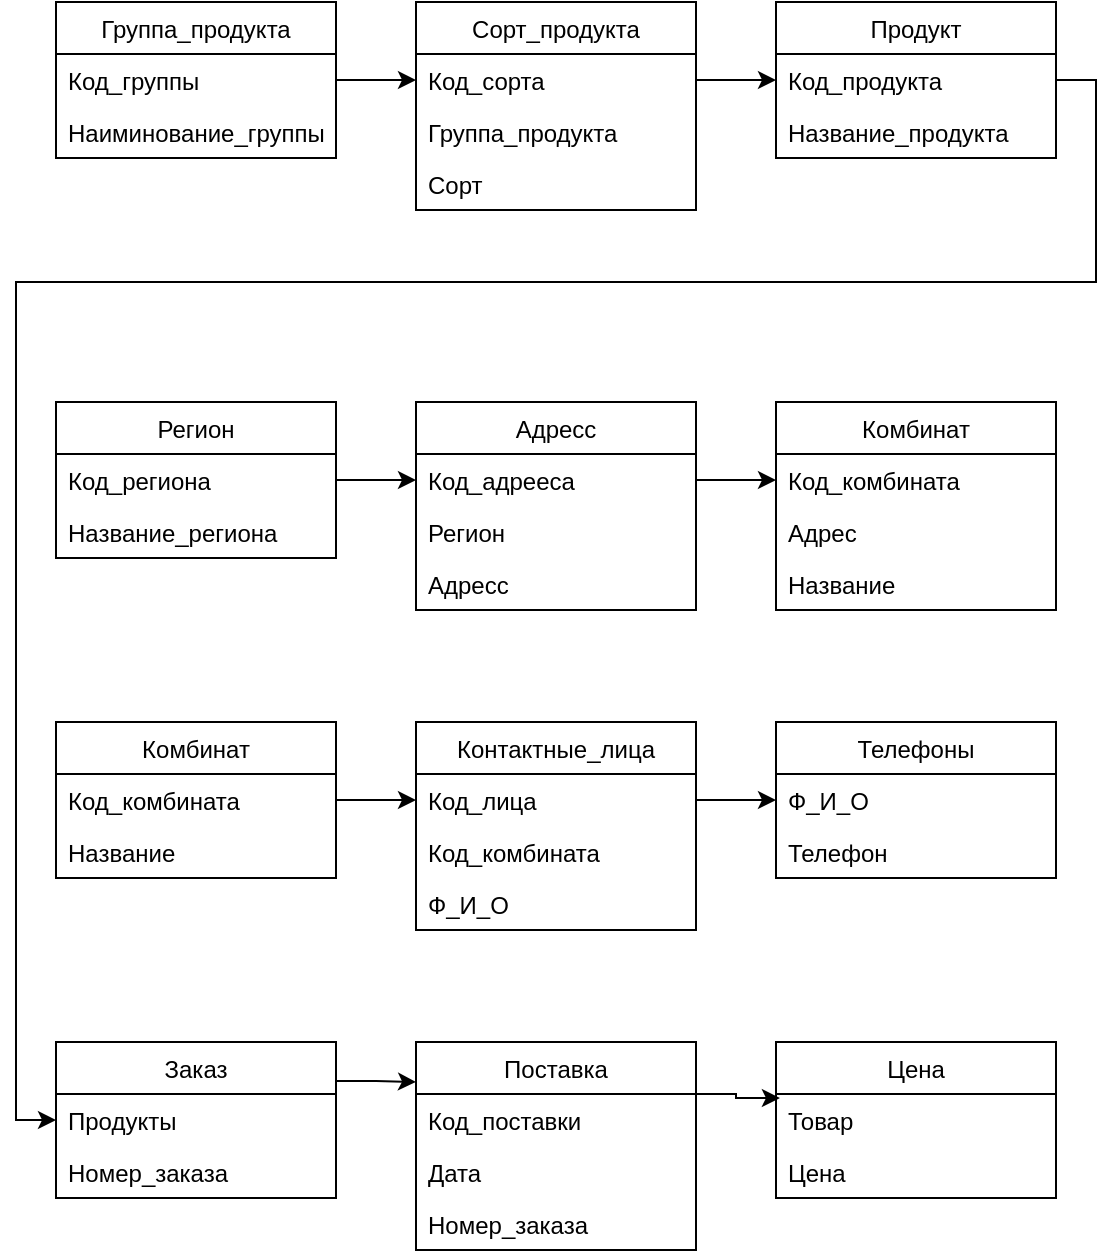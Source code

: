 <mxfile version="13.10.2" type="github">
  <diagram id="C5RBs43oDa-KdzZeNtuy" name="Page-1">
    <mxGraphModel dx="1473" dy="827" grid="1" gridSize="10" guides="1" tooltips="1" connect="1" arrows="1" fold="1" page="1" pageScale="1" pageWidth="827" pageHeight="1169" math="0" shadow="0">
      <root>
        <mxCell id="WIyWlLk6GJQsqaUBKTNV-0" />
        <mxCell id="WIyWlLk6GJQsqaUBKTNV-1" parent="WIyWlLk6GJQsqaUBKTNV-0" />
        <mxCell id="BsNIJ_3Y_c9myI2HQfVr-50" value="Группа_продукта" style="swimlane;fontStyle=0;childLayout=stackLayout;horizontal=1;startSize=26;fillColor=none;horizontalStack=0;resizeParent=1;resizeParentMax=0;resizeLast=0;collapsible=1;marginBottom=0;" vertex="1" parent="WIyWlLk6GJQsqaUBKTNV-1">
          <mxGeometry x="40" y="40" width="140" height="78" as="geometry" />
        </mxCell>
        <mxCell id="BsNIJ_3Y_c9myI2HQfVr-51" value="Код_группы" style="text;strokeColor=none;fillColor=none;align=left;verticalAlign=top;spacingLeft=4;spacingRight=4;overflow=hidden;rotatable=0;points=[[0,0.5],[1,0.5]];portConstraint=eastwest;" vertex="1" parent="BsNIJ_3Y_c9myI2HQfVr-50">
          <mxGeometry y="26" width="140" height="26" as="geometry" />
        </mxCell>
        <mxCell id="BsNIJ_3Y_c9myI2HQfVr-52" value="Наиминование_группы" style="text;strokeColor=none;fillColor=none;align=left;verticalAlign=top;spacingLeft=4;spacingRight=4;overflow=hidden;rotatable=0;points=[[0,0.5],[1,0.5]];portConstraint=eastwest;" vertex="1" parent="BsNIJ_3Y_c9myI2HQfVr-50">
          <mxGeometry y="52" width="140" height="26" as="geometry" />
        </mxCell>
        <mxCell id="BsNIJ_3Y_c9myI2HQfVr-54" value="Сорт_продукта" style="swimlane;fontStyle=0;childLayout=stackLayout;horizontal=1;startSize=26;fillColor=none;horizontalStack=0;resizeParent=1;resizeParentMax=0;resizeLast=0;collapsible=1;marginBottom=0;" vertex="1" parent="WIyWlLk6GJQsqaUBKTNV-1">
          <mxGeometry x="220" y="40" width="140" height="104" as="geometry" />
        </mxCell>
        <mxCell id="BsNIJ_3Y_c9myI2HQfVr-55" value="Код_сорта" style="text;strokeColor=none;fillColor=none;align=left;verticalAlign=top;spacingLeft=4;spacingRight=4;overflow=hidden;rotatable=0;points=[[0,0.5],[1,0.5]];portConstraint=eastwest;" vertex="1" parent="BsNIJ_3Y_c9myI2HQfVr-54">
          <mxGeometry y="26" width="140" height="26" as="geometry" />
        </mxCell>
        <mxCell id="BsNIJ_3Y_c9myI2HQfVr-58" value="Группа_продукта" style="text;strokeColor=none;fillColor=none;align=left;verticalAlign=top;spacingLeft=4;spacingRight=4;overflow=hidden;rotatable=0;points=[[0,0.5],[1,0.5]];portConstraint=eastwest;" vertex="1" parent="BsNIJ_3Y_c9myI2HQfVr-54">
          <mxGeometry y="52" width="140" height="26" as="geometry" />
        </mxCell>
        <mxCell id="BsNIJ_3Y_c9myI2HQfVr-63" value="Сорт" style="text;strokeColor=none;fillColor=none;align=left;verticalAlign=top;spacingLeft=4;spacingRight=4;overflow=hidden;rotatable=0;points=[[0,0.5],[1,0.5]];portConstraint=eastwest;" vertex="1" parent="BsNIJ_3Y_c9myI2HQfVr-54">
          <mxGeometry y="78" width="140" height="26" as="geometry" />
        </mxCell>
        <mxCell id="BsNIJ_3Y_c9myI2HQfVr-59" value="Продукт" style="swimlane;fontStyle=0;childLayout=stackLayout;horizontal=1;startSize=26;fillColor=none;horizontalStack=0;resizeParent=1;resizeParentMax=0;resizeLast=0;collapsible=1;marginBottom=0;" vertex="1" parent="WIyWlLk6GJQsqaUBKTNV-1">
          <mxGeometry x="400" y="40" width="140" height="78" as="geometry" />
        </mxCell>
        <mxCell id="BsNIJ_3Y_c9myI2HQfVr-60" value="Код_продукта" style="text;strokeColor=none;fillColor=none;align=left;verticalAlign=top;spacingLeft=4;spacingRight=4;overflow=hidden;rotatable=0;points=[[0,0.5],[1,0.5]];portConstraint=eastwest;" vertex="1" parent="BsNIJ_3Y_c9myI2HQfVr-59">
          <mxGeometry y="26" width="140" height="26" as="geometry" />
        </mxCell>
        <mxCell id="BsNIJ_3Y_c9myI2HQfVr-61" value="Название_продукта" style="text;strokeColor=none;fillColor=none;align=left;verticalAlign=top;spacingLeft=4;spacingRight=4;overflow=hidden;rotatable=0;points=[[0,0.5],[1,0.5]];portConstraint=eastwest;" vertex="1" parent="BsNIJ_3Y_c9myI2HQfVr-59">
          <mxGeometry y="52" width="140" height="26" as="geometry" />
        </mxCell>
        <mxCell id="BsNIJ_3Y_c9myI2HQfVr-67" value="Регион" style="swimlane;fontStyle=0;childLayout=stackLayout;horizontal=1;startSize=26;fillColor=none;horizontalStack=0;resizeParent=1;resizeParentMax=0;resizeLast=0;collapsible=1;marginBottom=0;" vertex="1" parent="WIyWlLk6GJQsqaUBKTNV-1">
          <mxGeometry x="40" y="240" width="140" height="78" as="geometry" />
        </mxCell>
        <mxCell id="BsNIJ_3Y_c9myI2HQfVr-68" value="Код_региона" style="text;strokeColor=none;fillColor=none;align=left;verticalAlign=top;spacingLeft=4;spacingRight=4;overflow=hidden;rotatable=0;points=[[0,0.5],[1,0.5]];portConstraint=eastwest;" vertex="1" parent="BsNIJ_3Y_c9myI2HQfVr-67">
          <mxGeometry y="26" width="140" height="26" as="geometry" />
        </mxCell>
        <mxCell id="BsNIJ_3Y_c9myI2HQfVr-69" value="Название_региона" style="text;strokeColor=none;fillColor=none;align=left;verticalAlign=top;spacingLeft=4;spacingRight=4;overflow=hidden;rotatable=0;points=[[0,0.5],[1,0.5]];portConstraint=eastwest;" vertex="1" parent="BsNIJ_3Y_c9myI2HQfVr-67">
          <mxGeometry y="52" width="140" height="26" as="geometry" />
        </mxCell>
        <mxCell id="BsNIJ_3Y_c9myI2HQfVr-71" value="Адресс" style="swimlane;fontStyle=0;childLayout=stackLayout;horizontal=1;startSize=26;fillColor=none;horizontalStack=0;resizeParent=1;resizeParentMax=0;resizeLast=0;collapsible=1;marginBottom=0;" vertex="1" parent="WIyWlLk6GJQsqaUBKTNV-1">
          <mxGeometry x="220" y="240" width="140" height="104" as="geometry" />
        </mxCell>
        <mxCell id="BsNIJ_3Y_c9myI2HQfVr-72" value="Код_адрееса" style="text;strokeColor=none;fillColor=none;align=left;verticalAlign=top;spacingLeft=4;spacingRight=4;overflow=hidden;rotatable=0;points=[[0,0.5],[1,0.5]];portConstraint=eastwest;" vertex="1" parent="BsNIJ_3Y_c9myI2HQfVr-71">
          <mxGeometry y="26" width="140" height="26" as="geometry" />
        </mxCell>
        <mxCell id="BsNIJ_3Y_c9myI2HQfVr-73" value="Регион" style="text;strokeColor=none;fillColor=none;align=left;verticalAlign=top;spacingLeft=4;spacingRight=4;overflow=hidden;rotatable=0;points=[[0,0.5],[1,0.5]];portConstraint=eastwest;" vertex="1" parent="BsNIJ_3Y_c9myI2HQfVr-71">
          <mxGeometry y="52" width="140" height="26" as="geometry" />
        </mxCell>
        <mxCell id="BsNIJ_3Y_c9myI2HQfVr-74" value="Адресс" style="text;strokeColor=none;fillColor=none;align=left;verticalAlign=top;spacingLeft=4;spacingRight=4;overflow=hidden;rotatable=0;points=[[0,0.5],[1,0.5]];portConstraint=eastwest;" vertex="1" parent="BsNIJ_3Y_c9myI2HQfVr-71">
          <mxGeometry y="78" width="140" height="26" as="geometry" />
        </mxCell>
        <mxCell id="BsNIJ_3Y_c9myI2HQfVr-75" value="Комбинат" style="swimlane;fontStyle=0;childLayout=stackLayout;horizontal=1;startSize=26;fillColor=none;horizontalStack=0;resizeParent=1;resizeParentMax=0;resizeLast=0;collapsible=1;marginBottom=0;" vertex="1" parent="WIyWlLk6GJQsqaUBKTNV-1">
          <mxGeometry x="400" y="240" width="140" height="104" as="geometry" />
        </mxCell>
        <mxCell id="BsNIJ_3Y_c9myI2HQfVr-76" value="Код_комбината" style="text;strokeColor=none;fillColor=none;align=left;verticalAlign=top;spacingLeft=4;spacingRight=4;overflow=hidden;rotatable=0;points=[[0,0.5],[1,0.5]];portConstraint=eastwest;" vertex="1" parent="BsNIJ_3Y_c9myI2HQfVr-75">
          <mxGeometry y="26" width="140" height="26" as="geometry" />
        </mxCell>
        <mxCell id="BsNIJ_3Y_c9myI2HQfVr-77" value="Адрес" style="text;strokeColor=none;fillColor=none;align=left;verticalAlign=top;spacingLeft=4;spacingRight=4;overflow=hidden;rotatable=0;points=[[0,0.5],[1,0.5]];portConstraint=eastwest;" vertex="1" parent="BsNIJ_3Y_c9myI2HQfVr-75">
          <mxGeometry y="52" width="140" height="26" as="geometry" />
        </mxCell>
        <mxCell id="BsNIJ_3Y_c9myI2HQfVr-100" value="Название" style="text;strokeColor=none;fillColor=none;align=left;verticalAlign=top;spacingLeft=4;spacingRight=4;overflow=hidden;rotatable=0;points=[[0,0.5],[1,0.5]];portConstraint=eastwest;" vertex="1" parent="BsNIJ_3Y_c9myI2HQfVr-75">
          <mxGeometry y="78" width="140" height="26" as="geometry" />
        </mxCell>
        <mxCell id="BsNIJ_3Y_c9myI2HQfVr-79" value="Комбинат" style="swimlane;fontStyle=0;childLayout=stackLayout;horizontal=1;startSize=26;fillColor=none;horizontalStack=0;resizeParent=1;resizeParentMax=0;resizeLast=0;collapsible=1;marginBottom=0;" vertex="1" parent="WIyWlLk6GJQsqaUBKTNV-1">
          <mxGeometry x="40" y="400" width="140" height="78" as="geometry" />
        </mxCell>
        <mxCell id="BsNIJ_3Y_c9myI2HQfVr-80" value="Код_комбината" style="text;strokeColor=none;fillColor=none;align=left;verticalAlign=top;spacingLeft=4;spacingRight=4;overflow=hidden;rotatable=0;points=[[0,0.5],[1,0.5]];portConstraint=eastwest;" vertex="1" parent="BsNIJ_3Y_c9myI2HQfVr-79">
          <mxGeometry y="26" width="140" height="26" as="geometry" />
        </mxCell>
        <mxCell id="BsNIJ_3Y_c9myI2HQfVr-81" value="Название" style="text;strokeColor=none;fillColor=none;align=left;verticalAlign=top;spacingLeft=4;spacingRight=4;overflow=hidden;rotatable=0;points=[[0,0.5],[1,0.5]];portConstraint=eastwest;" vertex="1" parent="BsNIJ_3Y_c9myI2HQfVr-79">
          <mxGeometry y="52" width="140" height="26" as="geometry" />
        </mxCell>
        <mxCell id="BsNIJ_3Y_c9myI2HQfVr-82" value="Контактные_лица" style="swimlane;fontStyle=0;childLayout=stackLayout;horizontal=1;startSize=26;fillColor=none;horizontalStack=0;resizeParent=1;resizeParentMax=0;resizeLast=0;collapsible=1;marginBottom=0;" vertex="1" parent="WIyWlLk6GJQsqaUBKTNV-1">
          <mxGeometry x="220" y="400" width="140" height="104" as="geometry" />
        </mxCell>
        <mxCell id="BsNIJ_3Y_c9myI2HQfVr-83" value="Код_лица" style="text;strokeColor=none;fillColor=none;align=left;verticalAlign=top;spacingLeft=4;spacingRight=4;overflow=hidden;rotatable=0;points=[[0,0.5],[1,0.5]];portConstraint=eastwest;" vertex="1" parent="BsNIJ_3Y_c9myI2HQfVr-82">
          <mxGeometry y="26" width="140" height="26" as="geometry" />
        </mxCell>
        <mxCell id="BsNIJ_3Y_c9myI2HQfVr-98" value="Код_комбината" style="text;strokeColor=none;fillColor=none;align=left;verticalAlign=top;spacingLeft=4;spacingRight=4;overflow=hidden;rotatable=0;points=[[0,0.5],[1,0.5]];portConstraint=eastwest;" vertex="1" parent="BsNIJ_3Y_c9myI2HQfVr-82">
          <mxGeometry y="52" width="140" height="26" as="geometry" />
        </mxCell>
        <mxCell id="BsNIJ_3Y_c9myI2HQfVr-84" value="Ф_И_О" style="text;strokeColor=none;fillColor=none;align=left;verticalAlign=top;spacingLeft=4;spacingRight=4;overflow=hidden;rotatable=0;points=[[0,0.5],[1,0.5]];portConstraint=eastwest;" vertex="1" parent="BsNIJ_3Y_c9myI2HQfVr-82">
          <mxGeometry y="78" width="140" height="26" as="geometry" />
        </mxCell>
        <mxCell id="BsNIJ_3Y_c9myI2HQfVr-86" value="Телефоны" style="swimlane;fontStyle=0;childLayout=stackLayout;horizontal=1;startSize=26;fillColor=none;horizontalStack=0;resizeParent=1;resizeParentMax=0;resizeLast=0;collapsible=1;marginBottom=0;" vertex="1" parent="WIyWlLk6GJQsqaUBKTNV-1">
          <mxGeometry x="400" y="400" width="140" height="78" as="geometry" />
        </mxCell>
        <mxCell id="BsNIJ_3Y_c9myI2HQfVr-87" value="Ф_И_О" style="text;strokeColor=none;fillColor=none;align=left;verticalAlign=top;spacingLeft=4;spacingRight=4;overflow=hidden;rotatable=0;points=[[0,0.5],[1,0.5]];portConstraint=eastwest;" vertex="1" parent="BsNIJ_3Y_c9myI2HQfVr-86">
          <mxGeometry y="26" width="140" height="26" as="geometry" />
        </mxCell>
        <mxCell id="BsNIJ_3Y_c9myI2HQfVr-88" value="Телефон" style="text;strokeColor=none;fillColor=none;align=left;verticalAlign=top;spacingLeft=4;spacingRight=4;overflow=hidden;rotatable=0;points=[[0,0.5],[1,0.5]];portConstraint=eastwest;" vertex="1" parent="BsNIJ_3Y_c9myI2HQfVr-86">
          <mxGeometry y="52" width="140" height="26" as="geometry" />
        </mxCell>
        <mxCell id="BsNIJ_3Y_c9myI2HQfVr-90" style="edgeStyle=orthogonalEdgeStyle;rounded=0;orthogonalLoop=1;jettySize=auto;html=1;exitX=1;exitY=0.5;exitDx=0;exitDy=0;entryX=0;entryY=0.5;entryDx=0;entryDy=0;" edge="1" parent="WIyWlLk6GJQsqaUBKTNV-1" source="BsNIJ_3Y_c9myI2HQfVr-51" target="BsNIJ_3Y_c9myI2HQfVr-55">
          <mxGeometry relative="1" as="geometry" />
        </mxCell>
        <mxCell id="BsNIJ_3Y_c9myI2HQfVr-91" style="edgeStyle=orthogonalEdgeStyle;rounded=0;orthogonalLoop=1;jettySize=auto;html=1;exitX=1;exitY=0.5;exitDx=0;exitDy=0;entryX=0;entryY=0.5;entryDx=0;entryDy=0;" edge="1" parent="WIyWlLk6GJQsqaUBKTNV-1" source="BsNIJ_3Y_c9myI2HQfVr-55" target="BsNIJ_3Y_c9myI2HQfVr-60">
          <mxGeometry relative="1" as="geometry" />
        </mxCell>
        <mxCell id="BsNIJ_3Y_c9myI2HQfVr-92" style="edgeStyle=orthogonalEdgeStyle;rounded=0;orthogonalLoop=1;jettySize=auto;html=1;exitX=1;exitY=0.5;exitDx=0;exitDy=0;entryX=0;entryY=0.5;entryDx=0;entryDy=0;" edge="1" parent="WIyWlLk6GJQsqaUBKTNV-1" source="BsNIJ_3Y_c9myI2HQfVr-68" target="BsNIJ_3Y_c9myI2HQfVr-72">
          <mxGeometry relative="1" as="geometry" />
        </mxCell>
        <mxCell id="BsNIJ_3Y_c9myI2HQfVr-93" style="edgeStyle=orthogonalEdgeStyle;rounded=0;orthogonalLoop=1;jettySize=auto;html=1;exitX=1;exitY=0.5;exitDx=0;exitDy=0;entryX=0;entryY=0.5;entryDx=0;entryDy=0;" edge="1" parent="WIyWlLk6GJQsqaUBKTNV-1" source="BsNIJ_3Y_c9myI2HQfVr-72" target="BsNIJ_3Y_c9myI2HQfVr-76">
          <mxGeometry relative="1" as="geometry" />
        </mxCell>
        <mxCell id="BsNIJ_3Y_c9myI2HQfVr-94" style="edgeStyle=orthogonalEdgeStyle;rounded=0;orthogonalLoop=1;jettySize=auto;html=1;exitX=1;exitY=0.5;exitDx=0;exitDy=0;entryX=0;entryY=0.5;entryDx=0;entryDy=0;" edge="1" parent="WIyWlLk6GJQsqaUBKTNV-1" source="BsNIJ_3Y_c9myI2HQfVr-80" target="BsNIJ_3Y_c9myI2HQfVr-83">
          <mxGeometry relative="1" as="geometry" />
        </mxCell>
        <mxCell id="BsNIJ_3Y_c9myI2HQfVr-99" style="edgeStyle=orthogonalEdgeStyle;rounded=0;orthogonalLoop=1;jettySize=auto;html=1;exitX=1;exitY=0.5;exitDx=0;exitDy=0;entryX=0;entryY=0.5;entryDx=0;entryDy=0;" edge="1" parent="WIyWlLk6GJQsqaUBKTNV-1" source="BsNIJ_3Y_c9myI2HQfVr-83" target="BsNIJ_3Y_c9myI2HQfVr-87">
          <mxGeometry relative="1" as="geometry" />
        </mxCell>
        <mxCell id="BsNIJ_3Y_c9myI2HQfVr-121" style="edgeStyle=orthogonalEdgeStyle;rounded=0;orthogonalLoop=1;jettySize=auto;html=1;exitX=1;exitY=0.25;exitDx=0;exitDy=0;entryX=0;entryY=0.192;entryDx=0;entryDy=0;entryPerimeter=0;" edge="1" parent="WIyWlLk6GJQsqaUBKTNV-1" source="BsNIJ_3Y_c9myI2HQfVr-105" target="BsNIJ_3Y_c9myI2HQfVr-109">
          <mxGeometry relative="1" as="geometry" />
        </mxCell>
        <mxCell id="BsNIJ_3Y_c9myI2HQfVr-105" value="Заказ" style="swimlane;fontStyle=0;childLayout=stackLayout;horizontal=1;startSize=26;fillColor=none;horizontalStack=0;resizeParent=1;resizeParentMax=0;resizeLast=0;collapsible=1;marginBottom=0;" vertex="1" parent="WIyWlLk6GJQsqaUBKTNV-1">
          <mxGeometry x="40" y="560" width="140" height="78" as="geometry" />
        </mxCell>
        <mxCell id="BsNIJ_3Y_c9myI2HQfVr-106" value="Продукты" style="text;strokeColor=none;fillColor=none;align=left;verticalAlign=top;spacingLeft=4;spacingRight=4;overflow=hidden;rotatable=0;points=[[0,0.5],[1,0.5]];portConstraint=eastwest;" vertex="1" parent="BsNIJ_3Y_c9myI2HQfVr-105">
          <mxGeometry y="26" width="140" height="26" as="geometry" />
        </mxCell>
        <mxCell id="BsNIJ_3Y_c9myI2HQfVr-107" value="Номер_заказа" style="text;strokeColor=none;fillColor=none;align=left;verticalAlign=top;spacingLeft=4;spacingRight=4;overflow=hidden;rotatable=0;points=[[0,0.5],[1,0.5]];portConstraint=eastwest;" vertex="1" parent="BsNIJ_3Y_c9myI2HQfVr-105">
          <mxGeometry y="52" width="140" height="26" as="geometry" />
        </mxCell>
        <mxCell id="BsNIJ_3Y_c9myI2HQfVr-123" style="edgeStyle=orthogonalEdgeStyle;rounded=0;orthogonalLoop=1;jettySize=auto;html=1;exitX=1;exitY=0.25;exitDx=0;exitDy=0;entryX=0.014;entryY=0.077;entryDx=0;entryDy=0;entryPerimeter=0;" edge="1" parent="WIyWlLk6GJQsqaUBKTNV-1" source="BsNIJ_3Y_c9myI2HQfVr-109" target="BsNIJ_3Y_c9myI2HQfVr-116">
          <mxGeometry relative="1" as="geometry">
            <Array as="points">
              <mxPoint x="380" y="586" />
              <mxPoint x="380" y="588" />
            </Array>
          </mxGeometry>
        </mxCell>
        <mxCell id="BsNIJ_3Y_c9myI2HQfVr-109" value="Поставка" style="swimlane;fontStyle=0;childLayout=stackLayout;horizontal=1;startSize=26;fillColor=none;horizontalStack=0;resizeParent=1;resizeParentMax=0;resizeLast=0;collapsible=1;marginBottom=0;" vertex="1" parent="WIyWlLk6GJQsqaUBKTNV-1">
          <mxGeometry x="220" y="560" width="140" height="104" as="geometry" />
        </mxCell>
        <mxCell id="BsNIJ_3Y_c9myI2HQfVr-110" value="Код_поставки" style="text;strokeColor=none;fillColor=none;align=left;verticalAlign=top;spacingLeft=4;spacingRight=4;overflow=hidden;rotatable=0;points=[[0,0.5],[1,0.5]];portConstraint=eastwest;" vertex="1" parent="BsNIJ_3Y_c9myI2HQfVr-109">
          <mxGeometry y="26" width="140" height="26" as="geometry" />
        </mxCell>
        <mxCell id="BsNIJ_3Y_c9myI2HQfVr-111" value="Дата" style="text;strokeColor=none;fillColor=none;align=left;verticalAlign=top;spacingLeft=4;spacingRight=4;overflow=hidden;rotatable=0;points=[[0,0.5],[1,0.5]];portConstraint=eastwest;" vertex="1" parent="BsNIJ_3Y_c9myI2HQfVr-109">
          <mxGeometry y="52" width="140" height="26" as="geometry" />
        </mxCell>
        <mxCell id="BsNIJ_3Y_c9myI2HQfVr-112" value="Номер_заказа" style="text;strokeColor=none;fillColor=none;align=left;verticalAlign=top;spacingLeft=4;spacingRight=4;overflow=hidden;rotatable=0;points=[[0,0.5],[1,0.5]];portConstraint=eastwest;" vertex="1" parent="BsNIJ_3Y_c9myI2HQfVr-109">
          <mxGeometry y="78" width="140" height="26" as="geometry" />
        </mxCell>
        <mxCell id="BsNIJ_3Y_c9myI2HQfVr-114" value="Цена" style="swimlane;fontStyle=0;childLayout=stackLayout;horizontal=1;startSize=26;fillColor=none;horizontalStack=0;resizeParent=1;resizeParentMax=0;resizeLast=0;collapsible=1;marginBottom=0;" vertex="1" parent="WIyWlLk6GJQsqaUBKTNV-1">
          <mxGeometry x="400" y="560" width="140" height="78" as="geometry" />
        </mxCell>
        <mxCell id="BsNIJ_3Y_c9myI2HQfVr-116" value="Товар" style="text;strokeColor=none;fillColor=none;align=left;verticalAlign=top;spacingLeft=4;spacingRight=4;overflow=hidden;rotatable=0;points=[[0,0.5],[1,0.5]];portConstraint=eastwest;" vertex="1" parent="BsNIJ_3Y_c9myI2HQfVr-114">
          <mxGeometry y="26" width="140" height="26" as="geometry" />
        </mxCell>
        <mxCell id="BsNIJ_3Y_c9myI2HQfVr-117" value="Цена" style="text;strokeColor=none;fillColor=none;align=left;verticalAlign=top;spacingLeft=4;spacingRight=4;overflow=hidden;rotatable=0;points=[[0,0.5],[1,0.5]];portConstraint=eastwest;" vertex="1" parent="BsNIJ_3Y_c9myI2HQfVr-114">
          <mxGeometry y="52" width="140" height="26" as="geometry" />
        </mxCell>
        <mxCell id="BsNIJ_3Y_c9myI2HQfVr-124" style="edgeStyle=orthogonalEdgeStyle;rounded=0;orthogonalLoop=1;jettySize=auto;html=1;exitX=1;exitY=0.5;exitDx=0;exitDy=0;entryX=0;entryY=0.5;entryDx=0;entryDy=0;" edge="1" parent="WIyWlLk6GJQsqaUBKTNV-1" source="BsNIJ_3Y_c9myI2HQfVr-60" target="BsNIJ_3Y_c9myI2HQfVr-106">
          <mxGeometry relative="1" as="geometry">
            <Array as="points">
              <mxPoint x="560" y="79" />
              <mxPoint x="560" y="180" />
              <mxPoint x="20" y="180" />
              <mxPoint x="20" y="599" />
            </Array>
          </mxGeometry>
        </mxCell>
      </root>
    </mxGraphModel>
  </diagram>
</mxfile>
